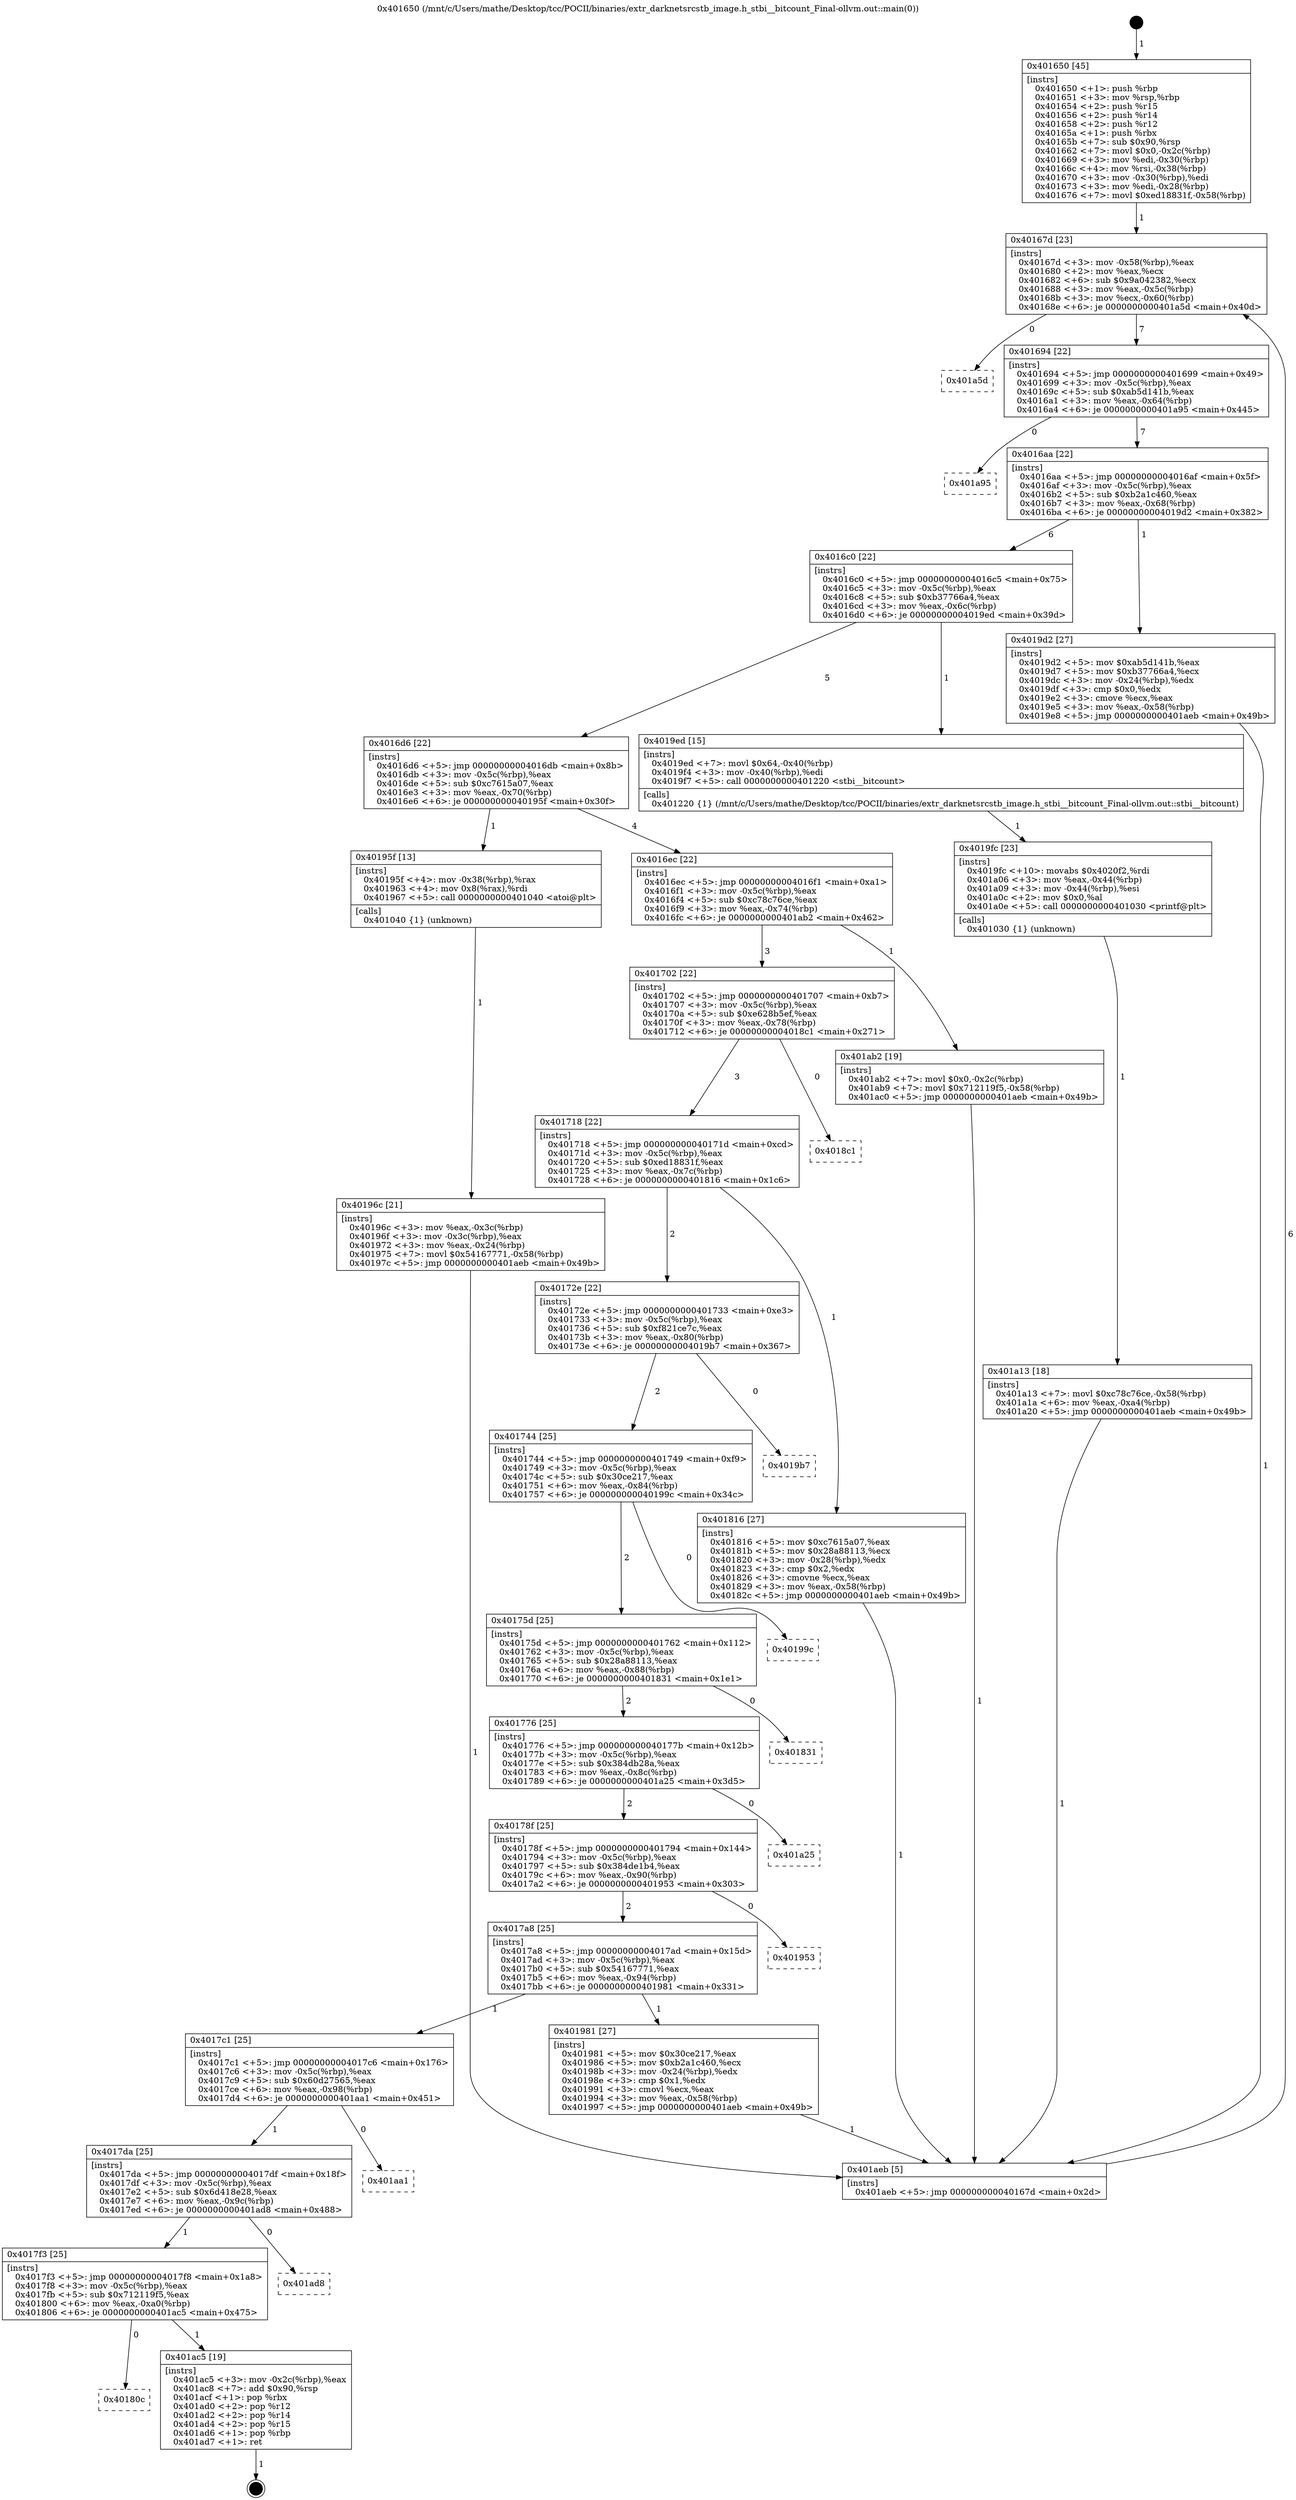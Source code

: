 digraph "0x401650" {
  label = "0x401650 (/mnt/c/Users/mathe/Desktop/tcc/POCII/binaries/extr_darknetsrcstb_image.h_stbi__bitcount_Final-ollvm.out::main(0))"
  labelloc = "t"
  node[shape=record]

  Entry [label="",width=0.3,height=0.3,shape=circle,fillcolor=black,style=filled]
  "0x40167d" [label="{
     0x40167d [23]\l
     | [instrs]\l
     &nbsp;&nbsp;0x40167d \<+3\>: mov -0x58(%rbp),%eax\l
     &nbsp;&nbsp;0x401680 \<+2\>: mov %eax,%ecx\l
     &nbsp;&nbsp;0x401682 \<+6\>: sub $0x9a042382,%ecx\l
     &nbsp;&nbsp;0x401688 \<+3\>: mov %eax,-0x5c(%rbp)\l
     &nbsp;&nbsp;0x40168b \<+3\>: mov %ecx,-0x60(%rbp)\l
     &nbsp;&nbsp;0x40168e \<+6\>: je 0000000000401a5d \<main+0x40d\>\l
  }"]
  "0x401a5d" [label="{
     0x401a5d\l
  }", style=dashed]
  "0x401694" [label="{
     0x401694 [22]\l
     | [instrs]\l
     &nbsp;&nbsp;0x401694 \<+5\>: jmp 0000000000401699 \<main+0x49\>\l
     &nbsp;&nbsp;0x401699 \<+3\>: mov -0x5c(%rbp),%eax\l
     &nbsp;&nbsp;0x40169c \<+5\>: sub $0xab5d141b,%eax\l
     &nbsp;&nbsp;0x4016a1 \<+3\>: mov %eax,-0x64(%rbp)\l
     &nbsp;&nbsp;0x4016a4 \<+6\>: je 0000000000401a95 \<main+0x445\>\l
  }"]
  Exit [label="",width=0.3,height=0.3,shape=circle,fillcolor=black,style=filled,peripheries=2]
  "0x401a95" [label="{
     0x401a95\l
  }", style=dashed]
  "0x4016aa" [label="{
     0x4016aa [22]\l
     | [instrs]\l
     &nbsp;&nbsp;0x4016aa \<+5\>: jmp 00000000004016af \<main+0x5f\>\l
     &nbsp;&nbsp;0x4016af \<+3\>: mov -0x5c(%rbp),%eax\l
     &nbsp;&nbsp;0x4016b2 \<+5\>: sub $0xb2a1c460,%eax\l
     &nbsp;&nbsp;0x4016b7 \<+3\>: mov %eax,-0x68(%rbp)\l
     &nbsp;&nbsp;0x4016ba \<+6\>: je 00000000004019d2 \<main+0x382\>\l
  }"]
  "0x40180c" [label="{
     0x40180c\l
  }", style=dashed]
  "0x4019d2" [label="{
     0x4019d2 [27]\l
     | [instrs]\l
     &nbsp;&nbsp;0x4019d2 \<+5\>: mov $0xab5d141b,%eax\l
     &nbsp;&nbsp;0x4019d7 \<+5\>: mov $0xb37766a4,%ecx\l
     &nbsp;&nbsp;0x4019dc \<+3\>: mov -0x24(%rbp),%edx\l
     &nbsp;&nbsp;0x4019df \<+3\>: cmp $0x0,%edx\l
     &nbsp;&nbsp;0x4019e2 \<+3\>: cmove %ecx,%eax\l
     &nbsp;&nbsp;0x4019e5 \<+3\>: mov %eax,-0x58(%rbp)\l
     &nbsp;&nbsp;0x4019e8 \<+5\>: jmp 0000000000401aeb \<main+0x49b\>\l
  }"]
  "0x4016c0" [label="{
     0x4016c0 [22]\l
     | [instrs]\l
     &nbsp;&nbsp;0x4016c0 \<+5\>: jmp 00000000004016c5 \<main+0x75\>\l
     &nbsp;&nbsp;0x4016c5 \<+3\>: mov -0x5c(%rbp),%eax\l
     &nbsp;&nbsp;0x4016c8 \<+5\>: sub $0xb37766a4,%eax\l
     &nbsp;&nbsp;0x4016cd \<+3\>: mov %eax,-0x6c(%rbp)\l
     &nbsp;&nbsp;0x4016d0 \<+6\>: je 00000000004019ed \<main+0x39d\>\l
  }"]
  "0x401ac5" [label="{
     0x401ac5 [19]\l
     | [instrs]\l
     &nbsp;&nbsp;0x401ac5 \<+3\>: mov -0x2c(%rbp),%eax\l
     &nbsp;&nbsp;0x401ac8 \<+7\>: add $0x90,%rsp\l
     &nbsp;&nbsp;0x401acf \<+1\>: pop %rbx\l
     &nbsp;&nbsp;0x401ad0 \<+2\>: pop %r12\l
     &nbsp;&nbsp;0x401ad2 \<+2\>: pop %r14\l
     &nbsp;&nbsp;0x401ad4 \<+2\>: pop %r15\l
     &nbsp;&nbsp;0x401ad6 \<+1\>: pop %rbp\l
     &nbsp;&nbsp;0x401ad7 \<+1\>: ret\l
  }"]
  "0x4019ed" [label="{
     0x4019ed [15]\l
     | [instrs]\l
     &nbsp;&nbsp;0x4019ed \<+7\>: movl $0x64,-0x40(%rbp)\l
     &nbsp;&nbsp;0x4019f4 \<+3\>: mov -0x40(%rbp),%edi\l
     &nbsp;&nbsp;0x4019f7 \<+5\>: call 0000000000401220 \<stbi__bitcount\>\l
     | [calls]\l
     &nbsp;&nbsp;0x401220 \{1\} (/mnt/c/Users/mathe/Desktop/tcc/POCII/binaries/extr_darknetsrcstb_image.h_stbi__bitcount_Final-ollvm.out::stbi__bitcount)\l
  }"]
  "0x4016d6" [label="{
     0x4016d6 [22]\l
     | [instrs]\l
     &nbsp;&nbsp;0x4016d6 \<+5\>: jmp 00000000004016db \<main+0x8b\>\l
     &nbsp;&nbsp;0x4016db \<+3\>: mov -0x5c(%rbp),%eax\l
     &nbsp;&nbsp;0x4016de \<+5\>: sub $0xc7615a07,%eax\l
     &nbsp;&nbsp;0x4016e3 \<+3\>: mov %eax,-0x70(%rbp)\l
     &nbsp;&nbsp;0x4016e6 \<+6\>: je 000000000040195f \<main+0x30f\>\l
  }"]
  "0x4017f3" [label="{
     0x4017f3 [25]\l
     | [instrs]\l
     &nbsp;&nbsp;0x4017f3 \<+5\>: jmp 00000000004017f8 \<main+0x1a8\>\l
     &nbsp;&nbsp;0x4017f8 \<+3\>: mov -0x5c(%rbp),%eax\l
     &nbsp;&nbsp;0x4017fb \<+5\>: sub $0x712119f5,%eax\l
     &nbsp;&nbsp;0x401800 \<+6\>: mov %eax,-0xa0(%rbp)\l
     &nbsp;&nbsp;0x401806 \<+6\>: je 0000000000401ac5 \<main+0x475\>\l
  }"]
  "0x40195f" [label="{
     0x40195f [13]\l
     | [instrs]\l
     &nbsp;&nbsp;0x40195f \<+4\>: mov -0x38(%rbp),%rax\l
     &nbsp;&nbsp;0x401963 \<+4\>: mov 0x8(%rax),%rdi\l
     &nbsp;&nbsp;0x401967 \<+5\>: call 0000000000401040 \<atoi@plt\>\l
     | [calls]\l
     &nbsp;&nbsp;0x401040 \{1\} (unknown)\l
  }"]
  "0x4016ec" [label="{
     0x4016ec [22]\l
     | [instrs]\l
     &nbsp;&nbsp;0x4016ec \<+5\>: jmp 00000000004016f1 \<main+0xa1\>\l
     &nbsp;&nbsp;0x4016f1 \<+3\>: mov -0x5c(%rbp),%eax\l
     &nbsp;&nbsp;0x4016f4 \<+5\>: sub $0xc78c76ce,%eax\l
     &nbsp;&nbsp;0x4016f9 \<+3\>: mov %eax,-0x74(%rbp)\l
     &nbsp;&nbsp;0x4016fc \<+6\>: je 0000000000401ab2 \<main+0x462\>\l
  }"]
  "0x401ad8" [label="{
     0x401ad8\l
  }", style=dashed]
  "0x401ab2" [label="{
     0x401ab2 [19]\l
     | [instrs]\l
     &nbsp;&nbsp;0x401ab2 \<+7\>: movl $0x0,-0x2c(%rbp)\l
     &nbsp;&nbsp;0x401ab9 \<+7\>: movl $0x712119f5,-0x58(%rbp)\l
     &nbsp;&nbsp;0x401ac0 \<+5\>: jmp 0000000000401aeb \<main+0x49b\>\l
  }"]
  "0x401702" [label="{
     0x401702 [22]\l
     | [instrs]\l
     &nbsp;&nbsp;0x401702 \<+5\>: jmp 0000000000401707 \<main+0xb7\>\l
     &nbsp;&nbsp;0x401707 \<+3\>: mov -0x5c(%rbp),%eax\l
     &nbsp;&nbsp;0x40170a \<+5\>: sub $0xe628b5ef,%eax\l
     &nbsp;&nbsp;0x40170f \<+3\>: mov %eax,-0x78(%rbp)\l
     &nbsp;&nbsp;0x401712 \<+6\>: je 00000000004018c1 \<main+0x271\>\l
  }"]
  "0x4017da" [label="{
     0x4017da [25]\l
     | [instrs]\l
     &nbsp;&nbsp;0x4017da \<+5\>: jmp 00000000004017df \<main+0x18f\>\l
     &nbsp;&nbsp;0x4017df \<+3\>: mov -0x5c(%rbp),%eax\l
     &nbsp;&nbsp;0x4017e2 \<+5\>: sub $0x6d418e28,%eax\l
     &nbsp;&nbsp;0x4017e7 \<+6\>: mov %eax,-0x9c(%rbp)\l
     &nbsp;&nbsp;0x4017ed \<+6\>: je 0000000000401ad8 \<main+0x488\>\l
  }"]
  "0x4018c1" [label="{
     0x4018c1\l
  }", style=dashed]
  "0x401718" [label="{
     0x401718 [22]\l
     | [instrs]\l
     &nbsp;&nbsp;0x401718 \<+5\>: jmp 000000000040171d \<main+0xcd\>\l
     &nbsp;&nbsp;0x40171d \<+3\>: mov -0x5c(%rbp),%eax\l
     &nbsp;&nbsp;0x401720 \<+5\>: sub $0xed18831f,%eax\l
     &nbsp;&nbsp;0x401725 \<+3\>: mov %eax,-0x7c(%rbp)\l
     &nbsp;&nbsp;0x401728 \<+6\>: je 0000000000401816 \<main+0x1c6\>\l
  }"]
  "0x401aa1" [label="{
     0x401aa1\l
  }", style=dashed]
  "0x401816" [label="{
     0x401816 [27]\l
     | [instrs]\l
     &nbsp;&nbsp;0x401816 \<+5\>: mov $0xc7615a07,%eax\l
     &nbsp;&nbsp;0x40181b \<+5\>: mov $0x28a88113,%ecx\l
     &nbsp;&nbsp;0x401820 \<+3\>: mov -0x28(%rbp),%edx\l
     &nbsp;&nbsp;0x401823 \<+3\>: cmp $0x2,%edx\l
     &nbsp;&nbsp;0x401826 \<+3\>: cmovne %ecx,%eax\l
     &nbsp;&nbsp;0x401829 \<+3\>: mov %eax,-0x58(%rbp)\l
     &nbsp;&nbsp;0x40182c \<+5\>: jmp 0000000000401aeb \<main+0x49b\>\l
  }"]
  "0x40172e" [label="{
     0x40172e [22]\l
     | [instrs]\l
     &nbsp;&nbsp;0x40172e \<+5\>: jmp 0000000000401733 \<main+0xe3\>\l
     &nbsp;&nbsp;0x401733 \<+3\>: mov -0x5c(%rbp),%eax\l
     &nbsp;&nbsp;0x401736 \<+5\>: sub $0xf821ce7c,%eax\l
     &nbsp;&nbsp;0x40173b \<+3\>: mov %eax,-0x80(%rbp)\l
     &nbsp;&nbsp;0x40173e \<+6\>: je 00000000004019b7 \<main+0x367\>\l
  }"]
  "0x401aeb" [label="{
     0x401aeb [5]\l
     | [instrs]\l
     &nbsp;&nbsp;0x401aeb \<+5\>: jmp 000000000040167d \<main+0x2d\>\l
  }"]
  "0x401650" [label="{
     0x401650 [45]\l
     | [instrs]\l
     &nbsp;&nbsp;0x401650 \<+1\>: push %rbp\l
     &nbsp;&nbsp;0x401651 \<+3\>: mov %rsp,%rbp\l
     &nbsp;&nbsp;0x401654 \<+2\>: push %r15\l
     &nbsp;&nbsp;0x401656 \<+2\>: push %r14\l
     &nbsp;&nbsp;0x401658 \<+2\>: push %r12\l
     &nbsp;&nbsp;0x40165a \<+1\>: push %rbx\l
     &nbsp;&nbsp;0x40165b \<+7\>: sub $0x90,%rsp\l
     &nbsp;&nbsp;0x401662 \<+7\>: movl $0x0,-0x2c(%rbp)\l
     &nbsp;&nbsp;0x401669 \<+3\>: mov %edi,-0x30(%rbp)\l
     &nbsp;&nbsp;0x40166c \<+4\>: mov %rsi,-0x38(%rbp)\l
     &nbsp;&nbsp;0x401670 \<+3\>: mov -0x30(%rbp),%edi\l
     &nbsp;&nbsp;0x401673 \<+3\>: mov %edi,-0x28(%rbp)\l
     &nbsp;&nbsp;0x401676 \<+7\>: movl $0xed18831f,-0x58(%rbp)\l
  }"]
  "0x40196c" [label="{
     0x40196c [21]\l
     | [instrs]\l
     &nbsp;&nbsp;0x40196c \<+3\>: mov %eax,-0x3c(%rbp)\l
     &nbsp;&nbsp;0x40196f \<+3\>: mov -0x3c(%rbp),%eax\l
     &nbsp;&nbsp;0x401972 \<+3\>: mov %eax,-0x24(%rbp)\l
     &nbsp;&nbsp;0x401975 \<+7\>: movl $0x54167771,-0x58(%rbp)\l
     &nbsp;&nbsp;0x40197c \<+5\>: jmp 0000000000401aeb \<main+0x49b\>\l
  }"]
  "0x401a13" [label="{
     0x401a13 [18]\l
     | [instrs]\l
     &nbsp;&nbsp;0x401a13 \<+7\>: movl $0xc78c76ce,-0x58(%rbp)\l
     &nbsp;&nbsp;0x401a1a \<+6\>: mov %eax,-0xa4(%rbp)\l
     &nbsp;&nbsp;0x401a20 \<+5\>: jmp 0000000000401aeb \<main+0x49b\>\l
  }"]
  "0x4019b7" [label="{
     0x4019b7\l
  }", style=dashed]
  "0x401744" [label="{
     0x401744 [25]\l
     | [instrs]\l
     &nbsp;&nbsp;0x401744 \<+5\>: jmp 0000000000401749 \<main+0xf9\>\l
     &nbsp;&nbsp;0x401749 \<+3\>: mov -0x5c(%rbp),%eax\l
     &nbsp;&nbsp;0x40174c \<+5\>: sub $0x30ce217,%eax\l
     &nbsp;&nbsp;0x401751 \<+6\>: mov %eax,-0x84(%rbp)\l
     &nbsp;&nbsp;0x401757 \<+6\>: je 000000000040199c \<main+0x34c\>\l
  }"]
  "0x4019fc" [label="{
     0x4019fc [23]\l
     | [instrs]\l
     &nbsp;&nbsp;0x4019fc \<+10\>: movabs $0x4020f2,%rdi\l
     &nbsp;&nbsp;0x401a06 \<+3\>: mov %eax,-0x44(%rbp)\l
     &nbsp;&nbsp;0x401a09 \<+3\>: mov -0x44(%rbp),%esi\l
     &nbsp;&nbsp;0x401a0c \<+2\>: mov $0x0,%al\l
     &nbsp;&nbsp;0x401a0e \<+5\>: call 0000000000401030 \<printf@plt\>\l
     | [calls]\l
     &nbsp;&nbsp;0x401030 \{1\} (unknown)\l
  }"]
  "0x40199c" [label="{
     0x40199c\l
  }", style=dashed]
  "0x40175d" [label="{
     0x40175d [25]\l
     | [instrs]\l
     &nbsp;&nbsp;0x40175d \<+5\>: jmp 0000000000401762 \<main+0x112\>\l
     &nbsp;&nbsp;0x401762 \<+3\>: mov -0x5c(%rbp),%eax\l
     &nbsp;&nbsp;0x401765 \<+5\>: sub $0x28a88113,%eax\l
     &nbsp;&nbsp;0x40176a \<+6\>: mov %eax,-0x88(%rbp)\l
     &nbsp;&nbsp;0x401770 \<+6\>: je 0000000000401831 \<main+0x1e1\>\l
  }"]
  "0x4017c1" [label="{
     0x4017c1 [25]\l
     | [instrs]\l
     &nbsp;&nbsp;0x4017c1 \<+5\>: jmp 00000000004017c6 \<main+0x176\>\l
     &nbsp;&nbsp;0x4017c6 \<+3\>: mov -0x5c(%rbp),%eax\l
     &nbsp;&nbsp;0x4017c9 \<+5\>: sub $0x60d27565,%eax\l
     &nbsp;&nbsp;0x4017ce \<+6\>: mov %eax,-0x98(%rbp)\l
     &nbsp;&nbsp;0x4017d4 \<+6\>: je 0000000000401aa1 \<main+0x451\>\l
  }"]
  "0x401831" [label="{
     0x401831\l
  }", style=dashed]
  "0x401776" [label="{
     0x401776 [25]\l
     | [instrs]\l
     &nbsp;&nbsp;0x401776 \<+5\>: jmp 000000000040177b \<main+0x12b\>\l
     &nbsp;&nbsp;0x40177b \<+3\>: mov -0x5c(%rbp),%eax\l
     &nbsp;&nbsp;0x40177e \<+5\>: sub $0x384db28a,%eax\l
     &nbsp;&nbsp;0x401783 \<+6\>: mov %eax,-0x8c(%rbp)\l
     &nbsp;&nbsp;0x401789 \<+6\>: je 0000000000401a25 \<main+0x3d5\>\l
  }"]
  "0x401981" [label="{
     0x401981 [27]\l
     | [instrs]\l
     &nbsp;&nbsp;0x401981 \<+5\>: mov $0x30ce217,%eax\l
     &nbsp;&nbsp;0x401986 \<+5\>: mov $0xb2a1c460,%ecx\l
     &nbsp;&nbsp;0x40198b \<+3\>: mov -0x24(%rbp),%edx\l
     &nbsp;&nbsp;0x40198e \<+3\>: cmp $0x1,%edx\l
     &nbsp;&nbsp;0x401991 \<+3\>: cmovl %ecx,%eax\l
     &nbsp;&nbsp;0x401994 \<+3\>: mov %eax,-0x58(%rbp)\l
     &nbsp;&nbsp;0x401997 \<+5\>: jmp 0000000000401aeb \<main+0x49b\>\l
  }"]
  "0x401a25" [label="{
     0x401a25\l
  }", style=dashed]
  "0x40178f" [label="{
     0x40178f [25]\l
     | [instrs]\l
     &nbsp;&nbsp;0x40178f \<+5\>: jmp 0000000000401794 \<main+0x144\>\l
     &nbsp;&nbsp;0x401794 \<+3\>: mov -0x5c(%rbp),%eax\l
     &nbsp;&nbsp;0x401797 \<+5\>: sub $0x384de1b4,%eax\l
     &nbsp;&nbsp;0x40179c \<+6\>: mov %eax,-0x90(%rbp)\l
     &nbsp;&nbsp;0x4017a2 \<+6\>: je 0000000000401953 \<main+0x303\>\l
  }"]
  "0x4017a8" [label="{
     0x4017a8 [25]\l
     | [instrs]\l
     &nbsp;&nbsp;0x4017a8 \<+5\>: jmp 00000000004017ad \<main+0x15d\>\l
     &nbsp;&nbsp;0x4017ad \<+3\>: mov -0x5c(%rbp),%eax\l
     &nbsp;&nbsp;0x4017b0 \<+5\>: sub $0x54167771,%eax\l
     &nbsp;&nbsp;0x4017b5 \<+6\>: mov %eax,-0x94(%rbp)\l
     &nbsp;&nbsp;0x4017bb \<+6\>: je 0000000000401981 \<main+0x331\>\l
  }"]
  "0x401953" [label="{
     0x401953\l
  }", style=dashed]
  Entry -> "0x401650" [label=" 1"]
  "0x40167d" -> "0x401a5d" [label=" 0"]
  "0x40167d" -> "0x401694" [label=" 7"]
  "0x401ac5" -> Exit [label=" 1"]
  "0x401694" -> "0x401a95" [label=" 0"]
  "0x401694" -> "0x4016aa" [label=" 7"]
  "0x4017f3" -> "0x40180c" [label=" 0"]
  "0x4016aa" -> "0x4019d2" [label=" 1"]
  "0x4016aa" -> "0x4016c0" [label=" 6"]
  "0x4017f3" -> "0x401ac5" [label=" 1"]
  "0x4016c0" -> "0x4019ed" [label=" 1"]
  "0x4016c0" -> "0x4016d6" [label=" 5"]
  "0x4017da" -> "0x4017f3" [label=" 1"]
  "0x4016d6" -> "0x40195f" [label=" 1"]
  "0x4016d6" -> "0x4016ec" [label=" 4"]
  "0x4017da" -> "0x401ad8" [label=" 0"]
  "0x4016ec" -> "0x401ab2" [label=" 1"]
  "0x4016ec" -> "0x401702" [label=" 3"]
  "0x4017c1" -> "0x4017da" [label=" 1"]
  "0x401702" -> "0x4018c1" [label=" 0"]
  "0x401702" -> "0x401718" [label=" 3"]
  "0x4017c1" -> "0x401aa1" [label=" 0"]
  "0x401718" -> "0x401816" [label=" 1"]
  "0x401718" -> "0x40172e" [label=" 2"]
  "0x401816" -> "0x401aeb" [label=" 1"]
  "0x401650" -> "0x40167d" [label=" 1"]
  "0x401aeb" -> "0x40167d" [label=" 6"]
  "0x40195f" -> "0x40196c" [label=" 1"]
  "0x40196c" -> "0x401aeb" [label=" 1"]
  "0x401ab2" -> "0x401aeb" [label=" 1"]
  "0x40172e" -> "0x4019b7" [label=" 0"]
  "0x40172e" -> "0x401744" [label=" 2"]
  "0x401a13" -> "0x401aeb" [label=" 1"]
  "0x401744" -> "0x40199c" [label=" 0"]
  "0x401744" -> "0x40175d" [label=" 2"]
  "0x4019fc" -> "0x401a13" [label=" 1"]
  "0x40175d" -> "0x401831" [label=" 0"]
  "0x40175d" -> "0x401776" [label=" 2"]
  "0x4019ed" -> "0x4019fc" [label=" 1"]
  "0x401776" -> "0x401a25" [label=" 0"]
  "0x401776" -> "0x40178f" [label=" 2"]
  "0x4019d2" -> "0x401aeb" [label=" 1"]
  "0x40178f" -> "0x401953" [label=" 0"]
  "0x40178f" -> "0x4017a8" [label=" 2"]
  "0x401981" -> "0x401aeb" [label=" 1"]
  "0x4017a8" -> "0x401981" [label=" 1"]
  "0x4017a8" -> "0x4017c1" [label=" 1"]
}

